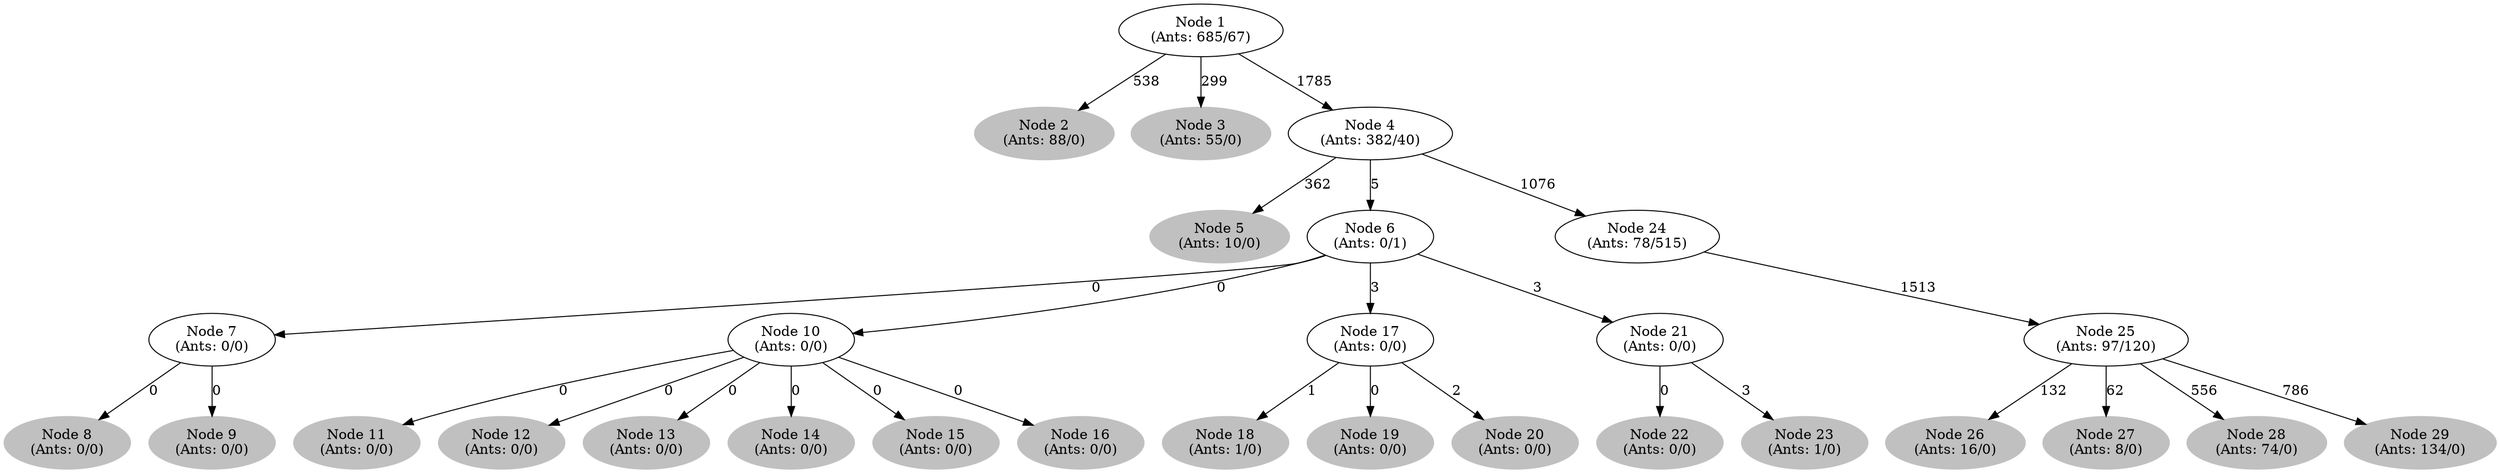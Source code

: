 digraph G {
	
	 "Node 2\n(Ants: 88/0)" [style=filled,color="gray"];
	"Node 1\n(Ants: 685/67)" -> "Node 2\n(Ants: 88/0)" [label=538];
	 "Node 3\n(Ants: 55/0)" [style=filled,color="gray"];
	"Node 1\n(Ants: 685/67)" -> "Node 3\n(Ants: 55/0)" [label=299];
	 "Node 1\n(Ants: 685/67)" -> "Node 4\n(Ants: 382/40)" [label=1785];
	 "Node 5\n(Ants: 10/0)" [style=filled,color="gray"];
	"Node 4\n(Ants: 382/40)" -> "Node 5\n(Ants: 10/0)" [label=362];
	 "Node 4\n(Ants: 382/40)" -> "Node 6\n(Ants: 0/1)" [label=5];
	 "Node 6\n(Ants: 0/1)" -> "Node 7\n(Ants: 0/0)" [label=0];
	 "Node 8\n(Ants: 0/0)" [style=filled,color="gray"];
	"Node 7\n(Ants: 0/0)" -> "Node 8\n(Ants: 0/0)" [label=0];
	 "Node 9\n(Ants: 0/0)" [style=filled,color="gray"];
	"Node 7\n(Ants: 0/0)" -> "Node 9\n(Ants: 0/0)" [label=0];
	 "Node 6\n(Ants: 0/1)" -> "Node 10\n(Ants: 0/0)" [label=0];
	 "Node 11\n(Ants: 0/0)" [style=filled,color="gray"];
	"Node 10\n(Ants: 0/0)" -> "Node 11\n(Ants: 0/0)" [label=0];
	 "Node 12\n(Ants: 0/0)" [style=filled,color="gray"];
	"Node 10\n(Ants: 0/0)" -> "Node 12\n(Ants: 0/0)" [label=0];
	 "Node 13\n(Ants: 0/0)" [style=filled,color="gray"];
	"Node 10\n(Ants: 0/0)" -> "Node 13\n(Ants: 0/0)" [label=0];
	 "Node 14\n(Ants: 0/0)" [style=filled,color="gray"];
	"Node 10\n(Ants: 0/0)" -> "Node 14\n(Ants: 0/0)" [label=0];
	 "Node 15\n(Ants: 0/0)" [style=filled,color="gray"];
	"Node 10\n(Ants: 0/0)" -> "Node 15\n(Ants: 0/0)" [label=0];
	 "Node 16\n(Ants: 0/0)" [style=filled,color="gray"];
	"Node 10\n(Ants: 0/0)" -> "Node 16\n(Ants: 0/0)" [label=0];
	 "Node 6\n(Ants: 0/1)" -> "Node 17\n(Ants: 0/0)" [label=3];
	 "Node 18\n(Ants: 1/0)" [style=filled,color="gray"];
	"Node 17\n(Ants: 0/0)" -> "Node 18\n(Ants: 1/0)" [label=1];
	 "Node 19\n(Ants: 0/0)" [style=filled,color="gray"];
	"Node 17\n(Ants: 0/0)" -> "Node 19\n(Ants: 0/0)" [label=0];
	 "Node 20\n(Ants: 0/0)" [style=filled,color="gray"];
	"Node 17\n(Ants: 0/0)" -> "Node 20\n(Ants: 0/0)" [label=2];
	 "Node 6\n(Ants: 0/1)" -> "Node 21\n(Ants: 0/0)" [label=3];
	 "Node 22\n(Ants: 0/0)" [style=filled,color="gray"];
	"Node 21\n(Ants: 0/0)" -> "Node 22\n(Ants: 0/0)" [label=0];
	 "Node 23\n(Ants: 1/0)" [style=filled,color="gray"];
	"Node 21\n(Ants: 0/0)" -> "Node 23\n(Ants: 1/0)" [label=3];
	 "Node 4\n(Ants: 382/40)" -> "Node 24\n(Ants: 78/515)" [label=1076];
	 "Node 24\n(Ants: 78/515)" -> "Node 25\n(Ants: 97/120)" [label=1513];
	 "Node 26\n(Ants: 16/0)" [style=filled,color="gray"];
	"Node 25\n(Ants: 97/120)" -> "Node 26\n(Ants: 16/0)" [label=132];
	 "Node 27\n(Ants: 8/0)" [style=filled,color="gray"];
	"Node 25\n(Ants: 97/120)" -> "Node 27\n(Ants: 8/0)" [label=62];
	 "Node 28\n(Ants: 74/0)" [style=filled,color="gray"];
	"Node 25\n(Ants: 97/120)" -> "Node 28\n(Ants: 74/0)" [label=556];
	 "Node 29\n(Ants: 134/0)" [style=filled,color="gray"];
	"Node 25\n(Ants: 97/120)" -> "Node 29\n(Ants: 134/0)" [label=786];
	 
}
